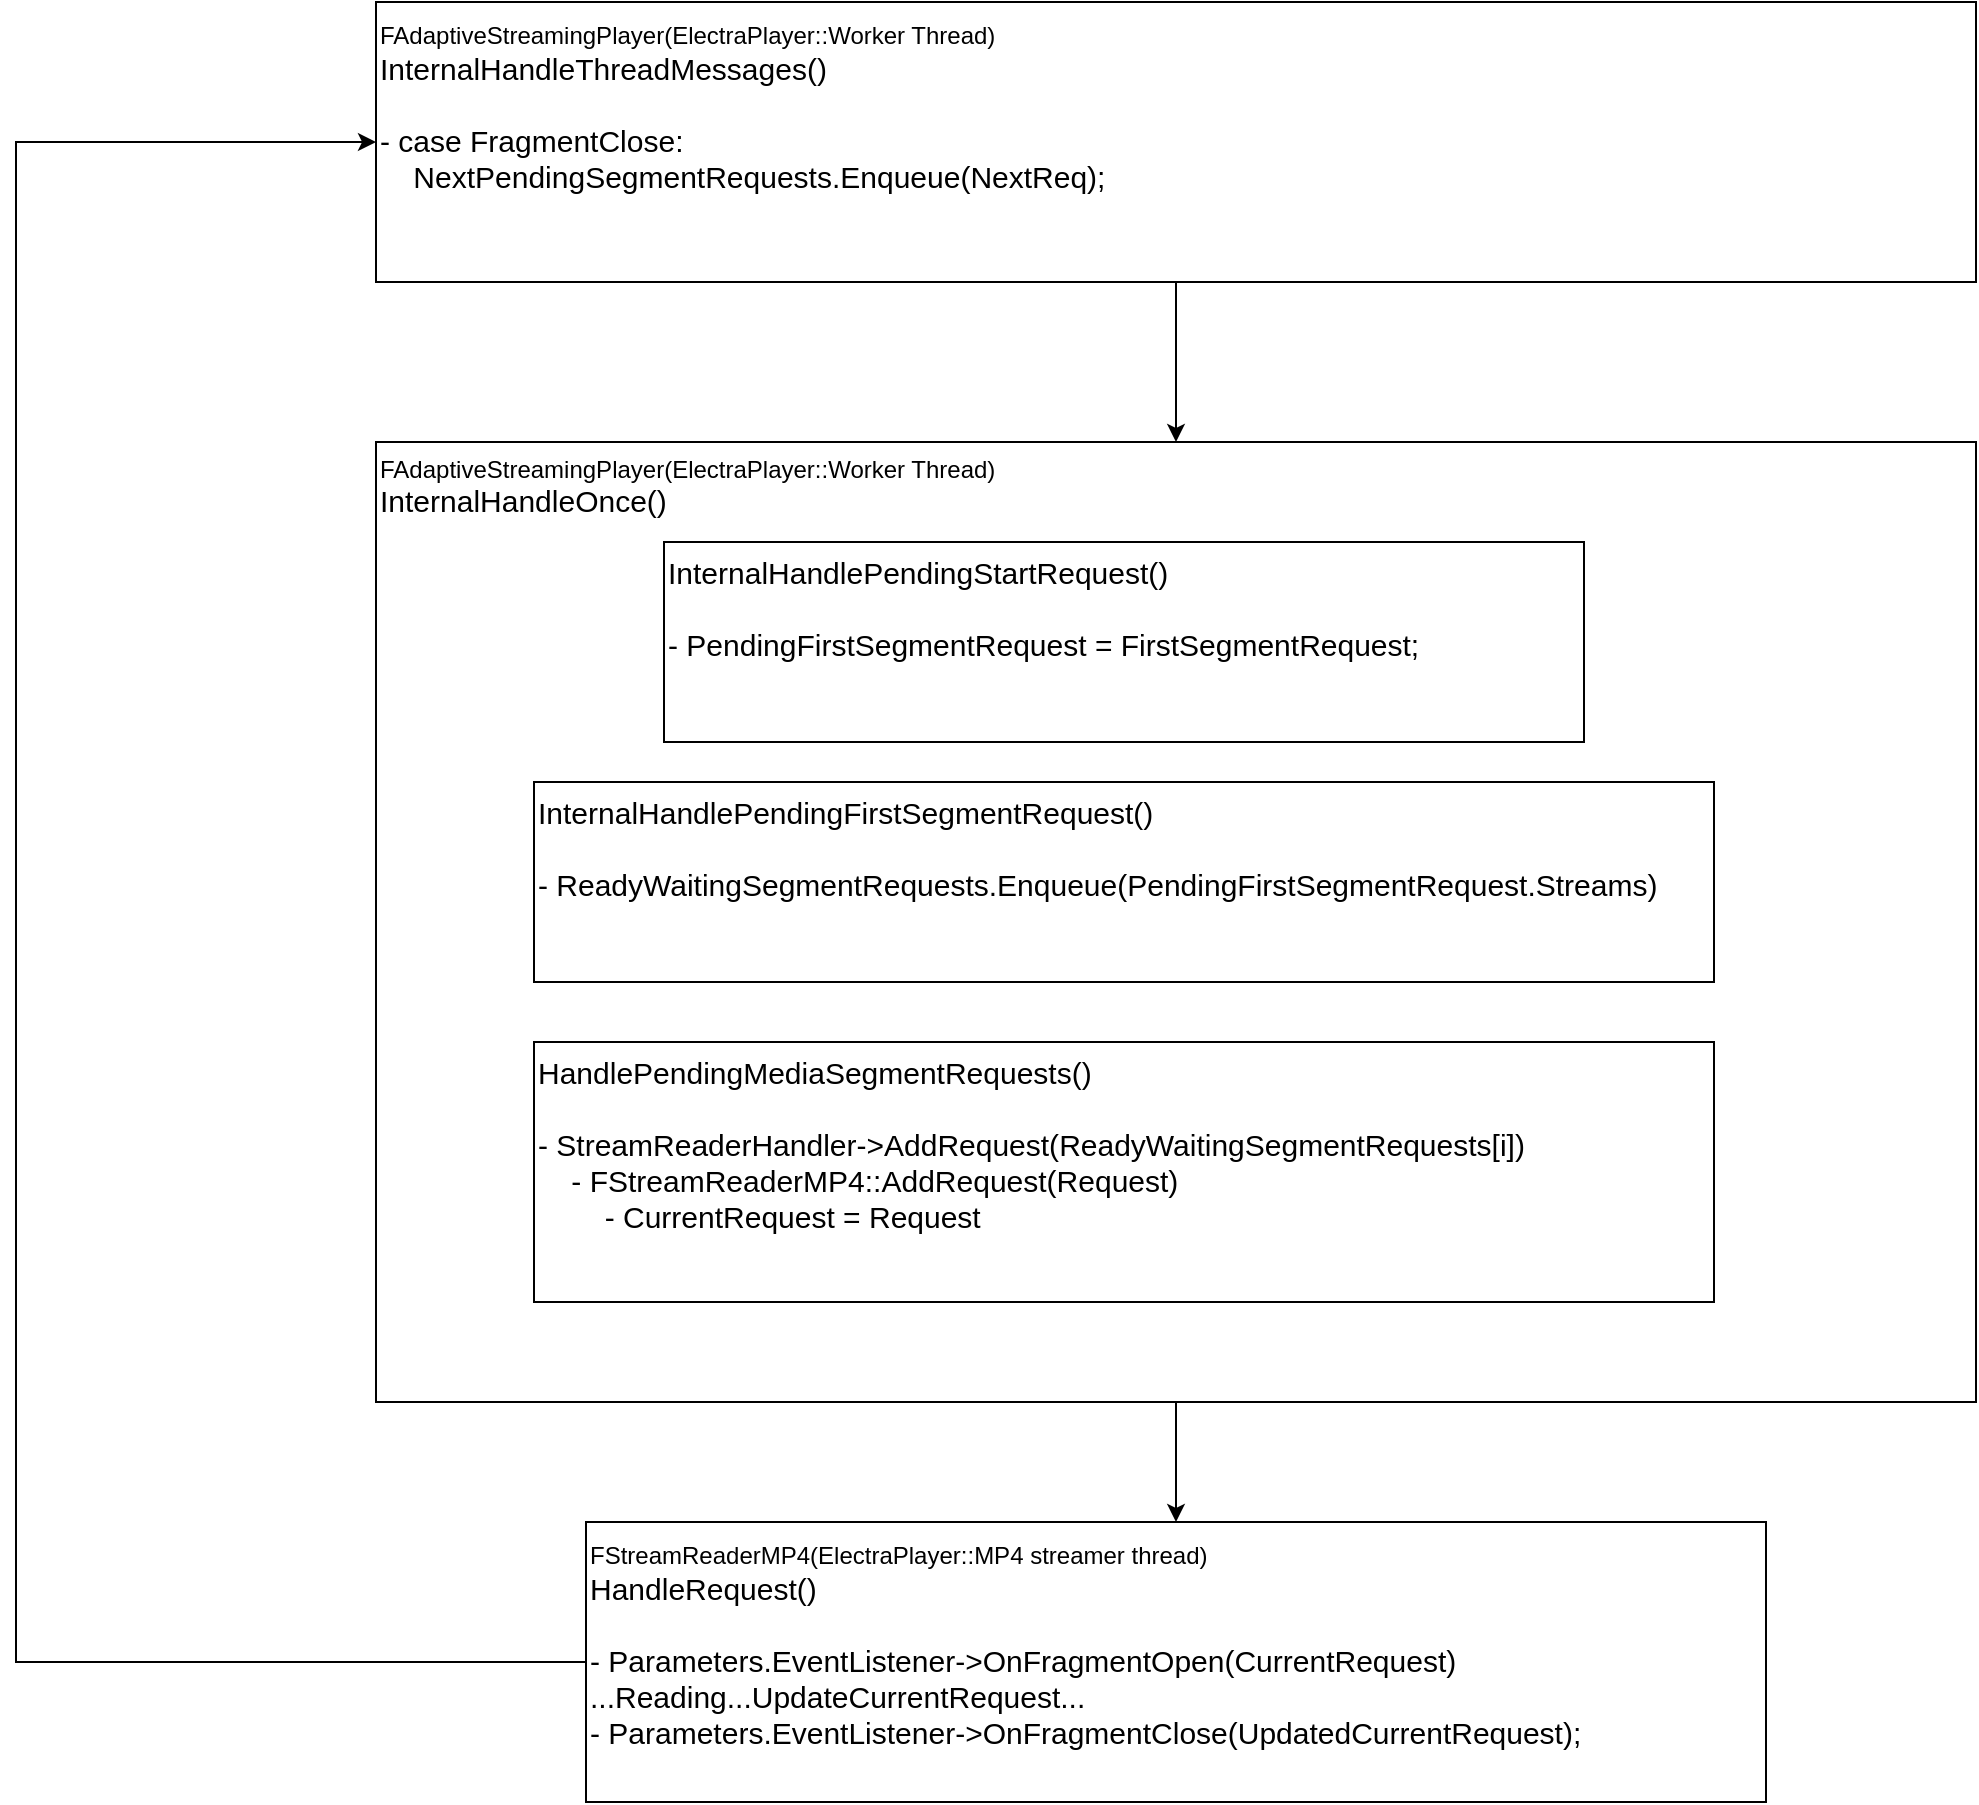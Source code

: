 <mxfile version="26.0.13">
  <diagram name="Page-1" id="xhKFODl9DHmSdhjcP6Cs">
    <mxGraphModel dx="2338" dy="2100" grid="1" gridSize="10" guides="1" tooltips="1" connect="1" arrows="1" fold="1" page="1" pageScale="1" pageWidth="827" pageHeight="1169" math="0" shadow="0">
      <root>
        <mxCell id="0" />
        <mxCell id="1" parent="0" />
        <mxCell id="X2OkrJgaZ0qexL0YL5Sv-11" style="edgeStyle=orthogonalEdgeStyle;rounded=0;orthogonalLoop=1;jettySize=auto;html=1;entryX=0.5;entryY=0;entryDx=0;entryDy=0;" edge="1" parent="1" source="X2OkrJgaZ0qexL0YL5Sv-7" target="X2OkrJgaZ0qexL0YL5Sv-5">
          <mxGeometry relative="1" as="geometry" />
        </mxCell>
        <mxCell id="X2OkrJgaZ0qexL0YL5Sv-7" value="FAdaptiveStreamingPlayer(ElectraPlayer::Worker Thread)&lt;br&gt;&lt;div&gt;&lt;span style=&quot;font-size: 15px;&quot;&gt;InternalHandleOnce()&lt;/span&gt;&lt;/div&gt;" style="rounded=0;whiteSpace=wrap;html=1;align=left;verticalAlign=top;" vertex="1" parent="1">
          <mxGeometry x="40" y="180" width="800" height="480" as="geometry" />
        </mxCell>
        <mxCell id="X2OkrJgaZ0qexL0YL5Sv-1" value="&lt;div&gt;InternalHandlePendingStartRequest()&lt;div&gt;&lt;br&gt;&lt;div&gt;- PendingFirstSegmentRequest = FirstSegmentRequest;&lt;/div&gt;&lt;/div&gt;&lt;/div&gt;" style="rounded=0;whiteSpace=wrap;html=1;fontSize=15;verticalAlign=top;align=left;" vertex="1" parent="1">
          <mxGeometry x="184" y="230" width="460" height="100" as="geometry" />
        </mxCell>
        <mxCell id="X2OkrJgaZ0qexL0YL5Sv-3" value="&lt;div&gt;&lt;span style=&quot;background-color: transparent; color: light-dark(rgb(0, 0, 0), rgb(255, 255, 255));&quot;&gt;InternalHandlePendingFirstSegmentRequest()&lt;/span&gt;&lt;/div&gt;&lt;div&gt;&lt;br&gt;&lt;div&gt;- ReadyWaitingSegmentRequests.Enqueue(&lt;span style=&quot;background-color: transparent; color: light-dark(rgb(0, 0, 0), rgb(255, 255, 255));&quot;&gt;PendingFirstSegmentRequest.Streams&lt;/span&gt;&lt;span style=&quot;background-color: transparent; color: light-dark(rgb(0, 0, 0), rgb(255, 255, 255));&quot;&gt;)&lt;/span&gt;&lt;/div&gt;&lt;/div&gt;" style="rounded=0;whiteSpace=wrap;html=1;fontSize=15;verticalAlign=top;align=left;" vertex="1" parent="1">
          <mxGeometry x="119" y="350" width="590" height="100" as="geometry" />
        </mxCell>
        <mxCell id="X2OkrJgaZ0qexL0YL5Sv-4" value="&lt;div&gt;&lt;span style=&quot;background-color: transparent; color: light-dark(rgb(0, 0, 0), rgb(255, 255, 255));&quot;&gt;HandlePendingMediaSegmentRequests()&lt;/span&gt;&lt;/div&gt;&lt;div&gt;&lt;br&gt;&lt;div&gt;-&amp;nbsp;&lt;span style=&quot;background-color: transparent;&quot;&gt;StreamReaderHandler-&amp;gt;AddRequest(&lt;/span&gt;ReadyWaitingSegmentRequests[i]&lt;span style=&quot;background-color: transparent;&quot;&gt;)&lt;/span&gt;&lt;/div&gt;&lt;/div&gt;&lt;div&gt;&lt;span style=&quot;background-color: transparent;&quot;&gt;&amp;nbsp; &amp;nbsp; -&amp;nbsp;&lt;/span&gt;&lt;span style=&quot;background-color: transparent;&quot;&gt;FStreamReaderMP4::&lt;/span&gt;&lt;span style=&quot;background-color: transparent;&quot;&gt;AddRequest(&lt;/span&gt;&lt;span style=&quot;background-color: transparent; color: light-dark(rgb(0, 0, 0), rgb(255, 255, 255));&quot;&gt;Request&lt;/span&gt;&lt;span style=&quot;background-color: transparent; color: light-dark(rgb(0, 0, 0), rgb(255, 255, 255));&quot;&gt;)&lt;/span&gt;&lt;/div&gt;&lt;div&gt;&lt;span style=&quot;background-color: transparent;&quot;&gt;&amp;nbsp; &amp;nbsp; &amp;nbsp; &amp;nbsp; - CurrentRequest = Request&lt;/span&gt;&lt;/div&gt;" style="rounded=0;whiteSpace=wrap;html=1;fontSize=15;verticalAlign=top;align=left;" vertex="1" parent="1">
          <mxGeometry x="119" y="480" width="590" height="130" as="geometry" />
        </mxCell>
        <mxCell id="X2OkrJgaZ0qexL0YL5Sv-8" style="edgeStyle=orthogonalEdgeStyle;rounded=0;orthogonalLoop=1;jettySize=auto;html=1;entryX=0;entryY=0.5;entryDx=0;entryDy=0;exitX=0;exitY=0.5;exitDx=0;exitDy=0;" edge="1" parent="1" source="X2OkrJgaZ0qexL0YL5Sv-5" target="X2OkrJgaZ0qexL0YL5Sv-6">
          <mxGeometry relative="1" as="geometry">
            <mxPoint x="100" y="770" as="sourcePoint" />
            <Array as="points">
              <mxPoint x="-140" y="790" />
              <mxPoint x="-140" y="30" />
            </Array>
          </mxGeometry>
        </mxCell>
        <mxCell id="X2OkrJgaZ0qexL0YL5Sv-5" value="&lt;font style=&quot;font-size: 12px;&quot;&gt;FStreamReaderMP4(ElectraPlayer::MP4 streamer thread)&lt;/font&gt;&lt;div&gt;HandleRequest()&lt;/div&gt;&lt;div&gt;&lt;br&gt;&lt;div&gt;- Parameters.EventListener-&amp;gt;OnFragmentOpen(CurrentRequest)&lt;/div&gt;&lt;/div&gt;&lt;div&gt;...Reading...UpdateCurrentRequest...&lt;/div&gt;&lt;div&gt;- Parameters.EventListener-&amp;gt;OnFragmentClose(UpdatedCurrentRequest);&lt;/div&gt;" style="rounded=0;whiteSpace=wrap;html=1;fontSize=15;verticalAlign=top;align=left;" vertex="1" parent="1">
          <mxGeometry x="145" y="720" width="590" height="140" as="geometry" />
        </mxCell>
        <mxCell id="X2OkrJgaZ0qexL0YL5Sv-10" style="edgeStyle=orthogonalEdgeStyle;rounded=0;orthogonalLoop=1;jettySize=auto;html=1;entryX=0.5;entryY=0;entryDx=0;entryDy=0;" edge="1" parent="1" source="X2OkrJgaZ0qexL0YL5Sv-6" target="X2OkrJgaZ0qexL0YL5Sv-7">
          <mxGeometry relative="1" as="geometry" />
        </mxCell>
        <mxCell id="X2OkrJgaZ0qexL0YL5Sv-6" value="&lt;font style=&quot;font-size: 12px;&quot;&gt;FAdaptiveStreamingPlayer(ElectraPlayer::Worker Thread)&lt;/font&gt;&lt;br&gt;&lt;div&gt;&lt;span style=&quot;background-color: transparent;&quot;&gt;InternalHandleThreadMessages&lt;/span&gt;&lt;span style=&quot;background-color: transparent; color: light-dark(rgb(0, 0, 0), rgb(255, 255, 255));&quot;&gt;()&lt;/span&gt;&lt;/div&gt;&lt;div&gt;&lt;br&gt;&lt;div&gt;-&amp;nbsp;&lt;span style=&quot;background-color: transparent;&quot;&gt;case FragmentClose:&lt;/span&gt;&lt;/div&gt;&lt;/div&gt;&lt;div&gt;&lt;span style=&quot;background-color: transparent;&quot;&gt;&amp;nbsp; &amp;nbsp;&amp;nbsp;&lt;/span&gt;&lt;span style=&quot;background-color: transparent;&quot;&gt;NextPendingSegmentRequests.Enqueue(NextReq);&lt;/span&gt;&lt;/div&gt;" style="rounded=0;whiteSpace=wrap;html=1;fontSize=15;verticalAlign=top;align=left;" vertex="1" parent="1">
          <mxGeometry x="40" y="-40" width="800" height="140" as="geometry" />
        </mxCell>
      </root>
    </mxGraphModel>
  </diagram>
</mxfile>
